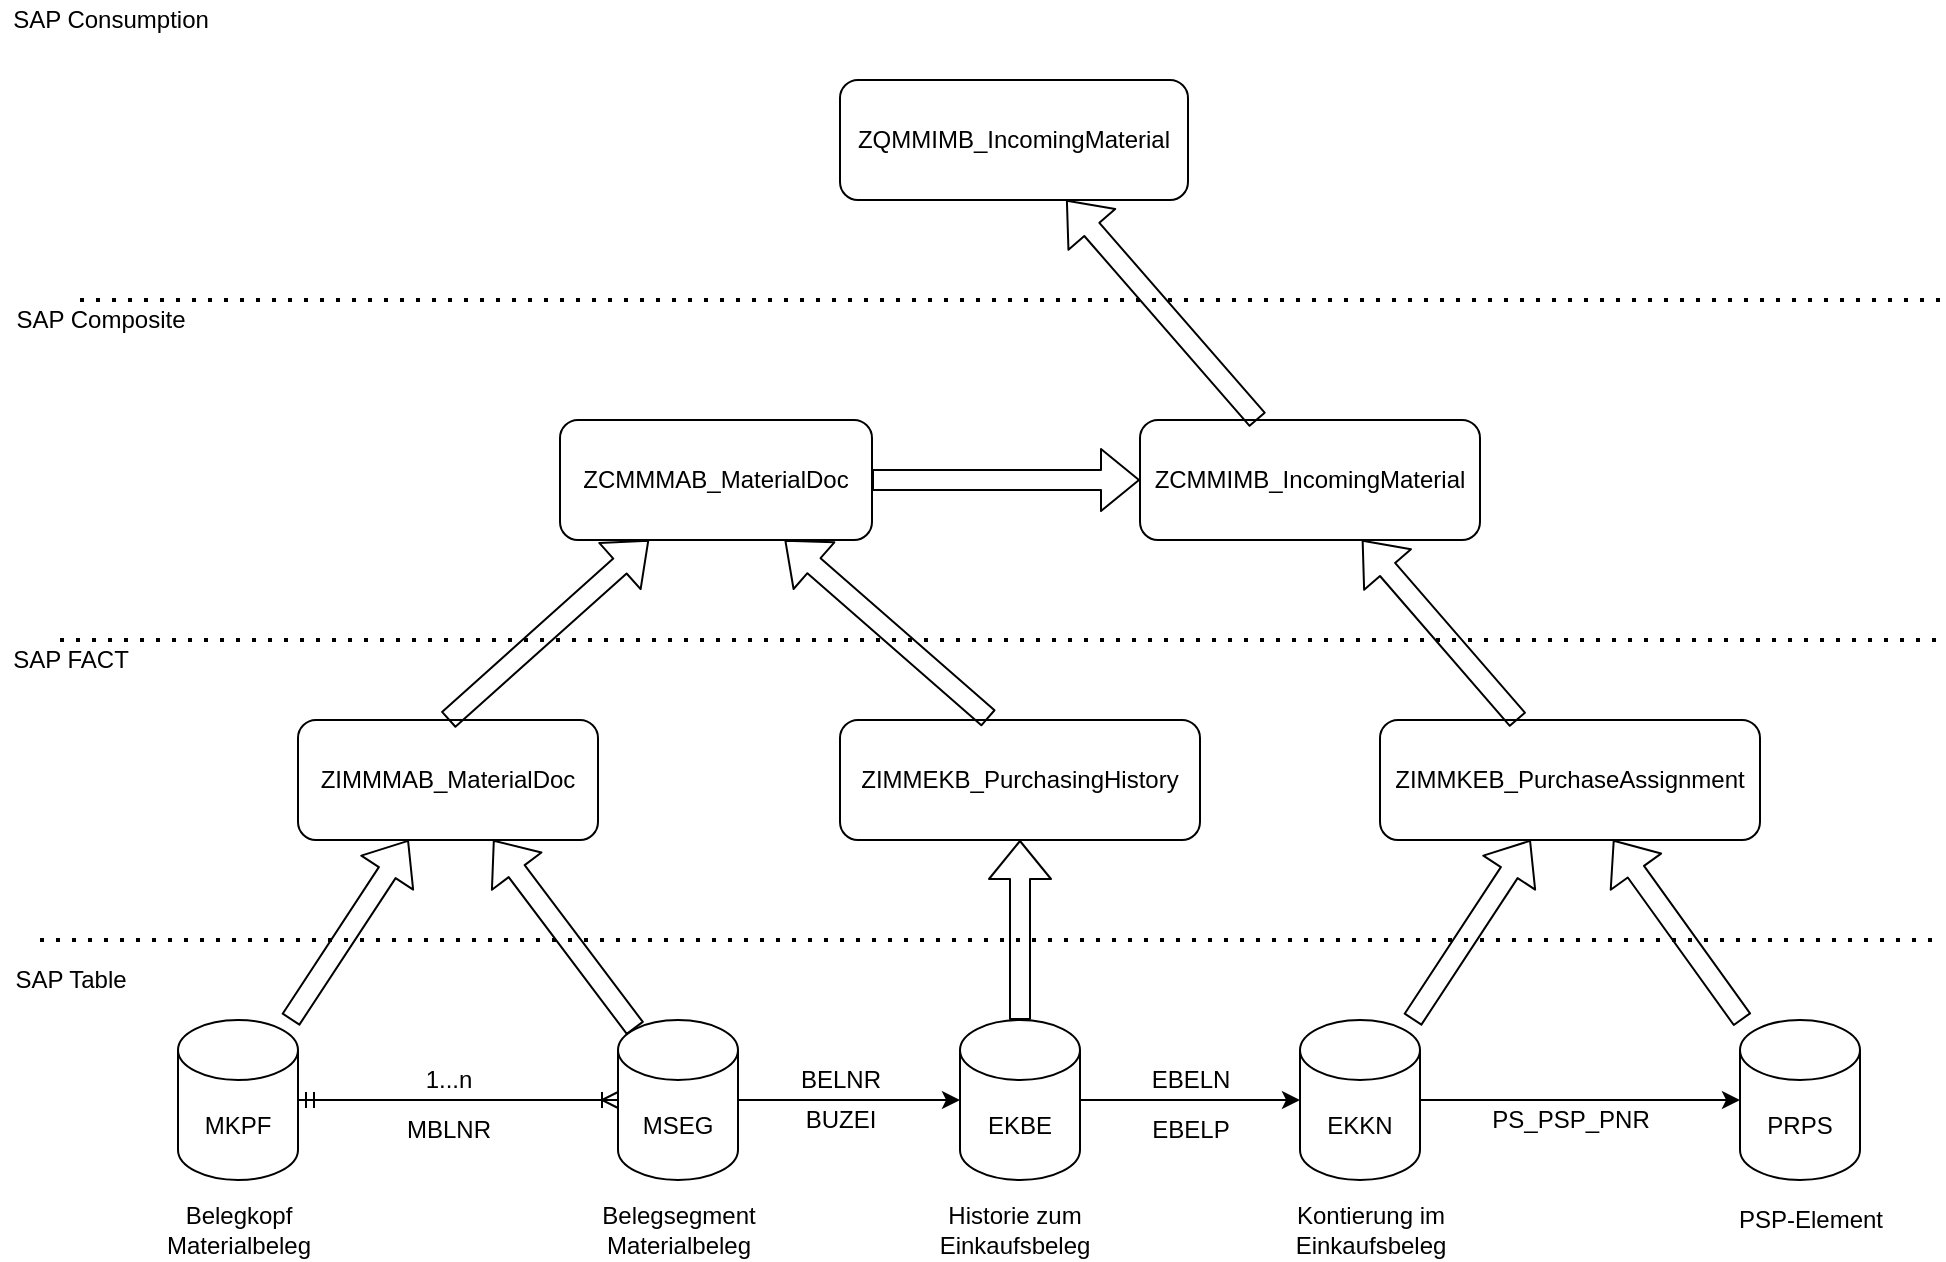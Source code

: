 <mxfile version="14.6.5" type="github">
  <diagram id="RjL65P1aRRZRDLuV3ifW" name="Page-1">
    <mxGraphModel dx="1038" dy="539" grid="1" gridSize="10" guides="1" tooltips="1" connect="1" arrows="1" fold="1" page="1" pageScale="1" pageWidth="827" pageHeight="1169" math="0" shadow="0">
      <root>
        <mxCell id="0" />
        <mxCell id="1" parent="0" />
        <mxCell id="ZmmidJCE4Ug7G_iG6otK-1" value="" style="endArrow=none;dashed=1;html=1;dashPattern=1 3;strokeWidth=2;" edge="1" parent="1">
          <mxGeometry width="50" height="50" relative="1" as="geometry">
            <mxPoint x="50" y="500" as="sourcePoint" />
            <mxPoint x="1000" y="500" as="targetPoint" />
          </mxGeometry>
        </mxCell>
        <mxCell id="ZmmidJCE4Ug7G_iG6otK-2" value="SAP Table" style="text;html=1;resizable=0;autosize=1;align=center;verticalAlign=middle;points=[];fillColor=none;strokeColor=none;rounded=0;" vertex="1" parent="1">
          <mxGeometry x="30" y="510" width="70" height="20" as="geometry" />
        </mxCell>
        <mxCell id="ZmmidJCE4Ug7G_iG6otK-3" value="SAP FACT" style="text;html=1;resizable=0;autosize=1;align=center;verticalAlign=middle;points=[];fillColor=none;strokeColor=none;rounded=0;" vertex="1" parent="1">
          <mxGeometry x="30" y="350" width="70" height="20" as="geometry" />
        </mxCell>
        <mxCell id="ZmmidJCE4Ug7G_iG6otK-4" value="" style="endArrow=none;dashed=1;html=1;dashPattern=1 3;strokeWidth=2;" edge="1" parent="1">
          <mxGeometry width="50" height="50" relative="1" as="geometry">
            <mxPoint x="60" y="350" as="sourcePoint" />
            <mxPoint x="1000" y="350" as="targetPoint" />
          </mxGeometry>
        </mxCell>
        <mxCell id="ZmmidJCE4Ug7G_iG6otK-5" value="SAP Composite" style="text;html=1;resizable=0;autosize=1;align=center;verticalAlign=middle;points=[];fillColor=none;strokeColor=none;rounded=0;" vertex="1" parent="1">
          <mxGeometry x="30" y="180" width="100" height="20" as="geometry" />
        </mxCell>
        <mxCell id="ZmmidJCE4Ug7G_iG6otK-6" value="" style="endArrow=none;dashed=1;html=1;dashPattern=1 3;strokeWidth=2;" edge="1" parent="1">
          <mxGeometry width="50" height="50" relative="1" as="geometry">
            <mxPoint x="70" y="180" as="sourcePoint" />
            <mxPoint x="1000" y="180" as="targetPoint" />
          </mxGeometry>
        </mxCell>
        <mxCell id="ZmmidJCE4Ug7G_iG6otK-7" value="MKPF" style="shape=cylinder3;whiteSpace=wrap;html=1;boundedLbl=1;backgroundOutline=1;size=15;" vertex="1" parent="1">
          <mxGeometry x="119" y="540" width="60" height="80" as="geometry" />
        </mxCell>
        <mxCell id="ZmmidJCE4Ug7G_iG6otK-8" value="MSEG" style="shape=cylinder3;whiteSpace=wrap;html=1;boundedLbl=1;backgroundOutline=1;size=15;" vertex="1" parent="1">
          <mxGeometry x="339" y="540" width="60" height="80" as="geometry" />
        </mxCell>
        <mxCell id="ZmmidJCE4Ug7G_iG6otK-9" value="ZIMMMAB_MaterialDoc" style="rounded=1;whiteSpace=wrap;html=1;" vertex="1" parent="1">
          <mxGeometry x="179" y="390" width="150" height="60" as="geometry" />
        </mxCell>
        <mxCell id="ZmmidJCE4Ug7G_iG6otK-10" value="" style="shape=flexArrow;endArrow=classic;html=1;" edge="1" parent="1" source="ZmmidJCE4Ug7G_iG6otK-7" target="ZmmidJCE4Ug7G_iG6otK-9">
          <mxGeometry width="50" height="50" relative="1" as="geometry">
            <mxPoint x="330" y="550" as="sourcePoint" />
            <mxPoint x="380" y="500" as="targetPoint" />
          </mxGeometry>
        </mxCell>
        <mxCell id="ZmmidJCE4Ug7G_iG6otK-11" value="" style="shape=flexArrow;endArrow=classic;html=1;exitX=0.145;exitY=0;exitDx=0;exitDy=4.35;exitPerimeter=0;" edge="1" parent="1" source="ZmmidJCE4Ug7G_iG6otK-8" target="ZmmidJCE4Ug7G_iG6otK-9">
          <mxGeometry width="50" height="50" relative="1" as="geometry">
            <mxPoint x="420" y="510" as="sourcePoint" />
            <mxPoint x="470" y="460" as="targetPoint" />
          </mxGeometry>
        </mxCell>
        <mxCell id="ZmmidJCE4Ug7G_iG6otK-12" value="" style="edgeStyle=entityRelationEdgeStyle;fontSize=12;html=1;endArrow=ERoneToMany;startArrow=ERmandOne;" edge="1" parent="1" source="ZmmidJCE4Ug7G_iG6otK-7" target="ZmmidJCE4Ug7G_iG6otK-8">
          <mxGeometry width="100" height="100" relative="1" as="geometry">
            <mxPoint x="280" y="760" as="sourcePoint" />
            <mxPoint x="380" y="660" as="targetPoint" />
          </mxGeometry>
        </mxCell>
        <mxCell id="ZmmidJCE4Ug7G_iG6otK-13" value="EKBE" style="shape=cylinder3;whiteSpace=wrap;html=1;boundedLbl=1;backgroundOutline=1;size=15;" vertex="1" parent="1">
          <mxGeometry x="510" y="540" width="60" height="80" as="geometry" />
        </mxCell>
        <mxCell id="ZmmidJCE4Ug7G_iG6otK-14" value="ZIMMEKB_PurchasingHistory" style="rounded=1;whiteSpace=wrap;html=1;" vertex="1" parent="1">
          <mxGeometry x="450" y="390" width="180" height="60" as="geometry" />
        </mxCell>
        <mxCell id="ZmmidJCE4Ug7G_iG6otK-15" value="EKKN" style="shape=cylinder3;whiteSpace=wrap;html=1;boundedLbl=1;backgroundOutline=1;size=15;" vertex="1" parent="1">
          <mxGeometry x="680" y="540" width="60" height="80" as="geometry" />
        </mxCell>
        <mxCell id="ZmmidJCE4Ug7G_iG6otK-16" value="ZIMMKEB_PurchaseAssignment" style="rounded=1;whiteSpace=wrap;html=1;" vertex="1" parent="1">
          <mxGeometry x="720" y="390" width="190" height="60" as="geometry" />
        </mxCell>
        <mxCell id="ZmmidJCE4Ug7G_iG6otK-17" value="" style="shape=flexArrow;endArrow=classic;html=1;" edge="1" parent="1" source="ZmmidJCE4Ug7G_iG6otK-15" target="ZmmidJCE4Ug7G_iG6otK-16">
          <mxGeometry width="50" height="50" relative="1" as="geometry">
            <mxPoint x="801" y="500" as="sourcePoint" />
            <mxPoint x="851" y="450" as="targetPoint" />
          </mxGeometry>
        </mxCell>
        <mxCell id="ZmmidJCE4Ug7G_iG6otK-18" value="PRPS" style="shape=cylinder3;whiteSpace=wrap;html=1;boundedLbl=1;backgroundOutline=1;size=15;" vertex="1" parent="1">
          <mxGeometry x="900" y="540" width="60" height="80" as="geometry" />
        </mxCell>
        <mxCell id="ZmmidJCE4Ug7G_iG6otK-19" value="" style="shape=flexArrow;endArrow=classic;html=1;" edge="1" parent="1" source="ZmmidJCE4Ug7G_iG6otK-18" target="ZmmidJCE4Ug7G_iG6otK-16">
          <mxGeometry width="50" height="50" relative="1" as="geometry">
            <mxPoint x="850" y="540" as="sourcePoint" />
            <mxPoint x="900" y="490" as="targetPoint" />
          </mxGeometry>
        </mxCell>
        <mxCell id="ZmmidJCE4Ug7G_iG6otK-20" value="" style="shape=flexArrow;endArrow=classic;html=1;" edge="1" parent="1" source="ZmmidJCE4Ug7G_iG6otK-13" target="ZmmidJCE4Ug7G_iG6otK-14">
          <mxGeometry width="50" height="50" relative="1" as="geometry">
            <mxPoint x="460" y="560" as="sourcePoint" />
            <mxPoint x="510" y="510" as="targetPoint" />
          </mxGeometry>
        </mxCell>
        <mxCell id="ZmmidJCE4Ug7G_iG6otK-21" value="ZCMMMAB_MaterialDoc" style="rounded=1;whiteSpace=wrap;html=1;" vertex="1" parent="1">
          <mxGeometry x="310" y="240" width="156" height="60" as="geometry" />
        </mxCell>
        <mxCell id="ZmmidJCE4Ug7G_iG6otK-22" value="ZCMMIMB_IncomingMaterial" style="rounded=1;whiteSpace=wrap;html=1;" vertex="1" parent="1">
          <mxGeometry x="600" y="240" width="170" height="60" as="geometry" />
        </mxCell>
        <mxCell id="ZmmidJCE4Ug7G_iG6otK-23" value="" style="shape=flexArrow;endArrow=classic;html=1;exitX=0.5;exitY=0;exitDx=0;exitDy=0;" edge="1" parent="1" source="ZmmidJCE4Ug7G_iG6otK-9" target="ZmmidJCE4Ug7G_iG6otK-21">
          <mxGeometry width="50" height="50" relative="1" as="geometry">
            <mxPoint x="270" y="370" as="sourcePoint" />
            <mxPoint x="320" y="320" as="targetPoint" />
          </mxGeometry>
        </mxCell>
        <mxCell id="ZmmidJCE4Ug7G_iG6otK-24" value="" style="shape=flexArrow;endArrow=classic;html=1;exitX=0.413;exitY=-0.013;exitDx=0;exitDy=0;exitPerimeter=0;" edge="1" parent="1" source="ZmmidJCE4Ug7G_iG6otK-14" target="ZmmidJCE4Ug7G_iG6otK-21">
          <mxGeometry width="50" height="50" relative="1" as="geometry">
            <mxPoint x="380" y="360" as="sourcePoint" />
            <mxPoint x="430" y="310" as="targetPoint" />
          </mxGeometry>
        </mxCell>
        <mxCell id="ZmmidJCE4Ug7G_iG6otK-25" value="" style="shape=flexArrow;endArrow=classic;html=1;" edge="1" parent="1" source="ZmmidJCE4Ug7G_iG6otK-21" target="ZmmidJCE4Ug7G_iG6otK-22">
          <mxGeometry width="50" height="50" relative="1" as="geometry">
            <mxPoint x="490" y="320" as="sourcePoint" />
            <mxPoint x="540" y="270" as="targetPoint" />
          </mxGeometry>
        </mxCell>
        <mxCell id="ZmmidJCE4Ug7G_iG6otK-26" value="" style="shape=flexArrow;endArrow=classic;html=1;" edge="1" parent="1" source="ZmmidJCE4Ug7G_iG6otK-16" target="ZmmidJCE4Ug7G_iG6otK-22">
          <mxGeometry width="50" height="50" relative="1" as="geometry">
            <mxPoint x="780" y="360" as="sourcePoint" />
            <mxPoint x="830" y="310" as="targetPoint" />
          </mxGeometry>
        </mxCell>
        <mxCell id="ZmmidJCE4Ug7G_iG6otK-27" value="ZQMMIMB_IncomingMaterial" style="rounded=1;whiteSpace=wrap;html=1;" vertex="1" parent="1">
          <mxGeometry x="450" y="70" width="174" height="60" as="geometry" />
        </mxCell>
        <mxCell id="ZmmidJCE4Ug7G_iG6otK-28" value="" style="shape=flexArrow;endArrow=classic;html=1;" edge="1" parent="1" source="ZmmidJCE4Ug7G_iG6otK-22" target="ZmmidJCE4Ug7G_iG6otK-27">
          <mxGeometry width="50" height="50" relative="1" as="geometry">
            <mxPoint x="570" y="200" as="sourcePoint" />
            <mxPoint x="620" y="150" as="targetPoint" />
          </mxGeometry>
        </mxCell>
        <mxCell id="ZmmidJCE4Ug7G_iG6otK-29" value="" style="endArrow=classic;html=1;" edge="1" parent="1" source="ZmmidJCE4Ug7G_iG6otK-8" target="ZmmidJCE4Ug7G_iG6otK-13">
          <mxGeometry width="50" height="50" relative="1" as="geometry">
            <mxPoint x="420" y="600" as="sourcePoint" />
            <mxPoint x="470" y="550" as="targetPoint" />
          </mxGeometry>
        </mxCell>
        <mxCell id="ZmmidJCE4Ug7G_iG6otK-30" value="BELNR" style="text;html=1;align=center;verticalAlign=middle;resizable=0;points=[];autosize=1;strokeColor=none;" vertex="1" parent="1">
          <mxGeometry x="420" y="560" width="60" height="20" as="geometry" />
        </mxCell>
        <mxCell id="ZmmidJCE4Ug7G_iG6otK-31" value="BUZEI" style="text;html=1;align=center;verticalAlign=middle;resizable=0;points=[];autosize=1;strokeColor=none;" vertex="1" parent="1">
          <mxGeometry x="425" y="580" width="50" height="20" as="geometry" />
        </mxCell>
        <mxCell id="ZmmidJCE4Ug7G_iG6otK-32" value="" style="endArrow=classic;html=1;entryX=0;entryY=0.5;entryDx=0;entryDy=0;entryPerimeter=0;" edge="1" parent="1" target="ZmmidJCE4Ug7G_iG6otK-15">
          <mxGeometry width="50" height="50" relative="1" as="geometry">
            <mxPoint x="570" y="580" as="sourcePoint" />
            <mxPoint x="671" y="580" as="targetPoint" />
            <Array as="points">
              <mxPoint x="641" y="580" />
            </Array>
          </mxGeometry>
        </mxCell>
        <mxCell id="ZmmidJCE4Ug7G_iG6otK-33" value="EBELN" style="text;html=1;align=center;verticalAlign=middle;resizable=0;points=[];autosize=1;strokeColor=none;" vertex="1" parent="1">
          <mxGeometry x="600" y="560" width="50" height="20" as="geometry" />
        </mxCell>
        <mxCell id="ZmmidJCE4Ug7G_iG6otK-34" value="EBELP" style="text;html=1;align=center;verticalAlign=middle;resizable=0;points=[];autosize=1;strokeColor=none;" vertex="1" parent="1">
          <mxGeometry x="600" y="585" width="50" height="20" as="geometry" />
        </mxCell>
        <mxCell id="ZmmidJCE4Ug7G_iG6otK-35" value="" style="endArrow=classic;html=1;" edge="1" parent="1">
          <mxGeometry width="50" height="50" relative="1" as="geometry">
            <mxPoint x="740" y="580" as="sourcePoint" />
            <mxPoint x="900" y="580" as="targetPoint" />
          </mxGeometry>
        </mxCell>
        <mxCell id="ZmmidJCE4Ug7G_iG6otK-36" value="PS_PSP_PNR" style="text;html=1;align=center;verticalAlign=middle;resizable=0;points=[];autosize=1;strokeColor=none;" vertex="1" parent="1">
          <mxGeometry x="770" y="580" width="90" height="20" as="geometry" />
        </mxCell>
        <mxCell id="ZmmidJCE4Ug7G_iG6otK-37" value="Belegsegment&lt;br&gt;Materialbeleg" style="text;html=1;align=center;verticalAlign=middle;resizable=0;points=[];autosize=1;strokeColor=none;" vertex="1" parent="1">
          <mxGeometry x="324" y="630" width="90" height="30" as="geometry" />
        </mxCell>
        <mxCell id="ZmmidJCE4Ug7G_iG6otK-39" value="Belegkopf&lt;br&gt;Materialbeleg" style="text;html=1;align=center;verticalAlign=middle;resizable=0;points=[];autosize=1;strokeColor=none;" vertex="1" parent="1">
          <mxGeometry x="104" y="630" width="90" height="30" as="geometry" />
        </mxCell>
        <mxCell id="ZmmidJCE4Ug7G_iG6otK-40" value="Historie zum &lt;br&gt;Einkaufsbeleg" style="text;html=1;align=center;verticalAlign=middle;resizable=0;points=[];autosize=1;strokeColor=none;" vertex="1" parent="1">
          <mxGeometry x="492" y="630" width="90" height="30" as="geometry" />
        </mxCell>
        <mxCell id="ZmmidJCE4Ug7G_iG6otK-41" value="Kontierung im&lt;br&gt;Einkaufsbeleg" style="text;html=1;align=center;verticalAlign=middle;resizable=0;points=[];autosize=1;strokeColor=none;" vertex="1" parent="1">
          <mxGeometry x="670" y="630" width="90" height="30" as="geometry" />
        </mxCell>
        <mxCell id="ZmmidJCE4Ug7G_iG6otK-42" value="PSP-Element" style="text;html=1;align=center;verticalAlign=middle;resizable=0;points=[];autosize=1;strokeColor=none;" vertex="1" parent="1">
          <mxGeometry x="890" y="630" width="90" height="20" as="geometry" />
        </mxCell>
        <mxCell id="ZmmidJCE4Ug7G_iG6otK-43" value="MBLNR" style="text;html=1;align=center;verticalAlign=middle;resizable=0;points=[];autosize=1;strokeColor=none;" vertex="1" parent="1">
          <mxGeometry x="224" y="585" width="60" height="20" as="geometry" />
        </mxCell>
        <mxCell id="ZmmidJCE4Ug7G_iG6otK-44" value="1...n" style="text;html=1;align=center;verticalAlign=middle;resizable=0;points=[];autosize=1;strokeColor=none;" vertex="1" parent="1">
          <mxGeometry x="234" y="560" width="40" height="20" as="geometry" />
        </mxCell>
        <mxCell id="ZmmidJCE4Ug7G_iG6otK-45" value="SAP Consumption" style="text;html=1;resizable=0;autosize=1;align=center;verticalAlign=middle;points=[];fillColor=none;strokeColor=none;rounded=0;" vertex="1" parent="1">
          <mxGeometry x="30" y="30" width="110" height="20" as="geometry" />
        </mxCell>
      </root>
    </mxGraphModel>
  </diagram>
</mxfile>
